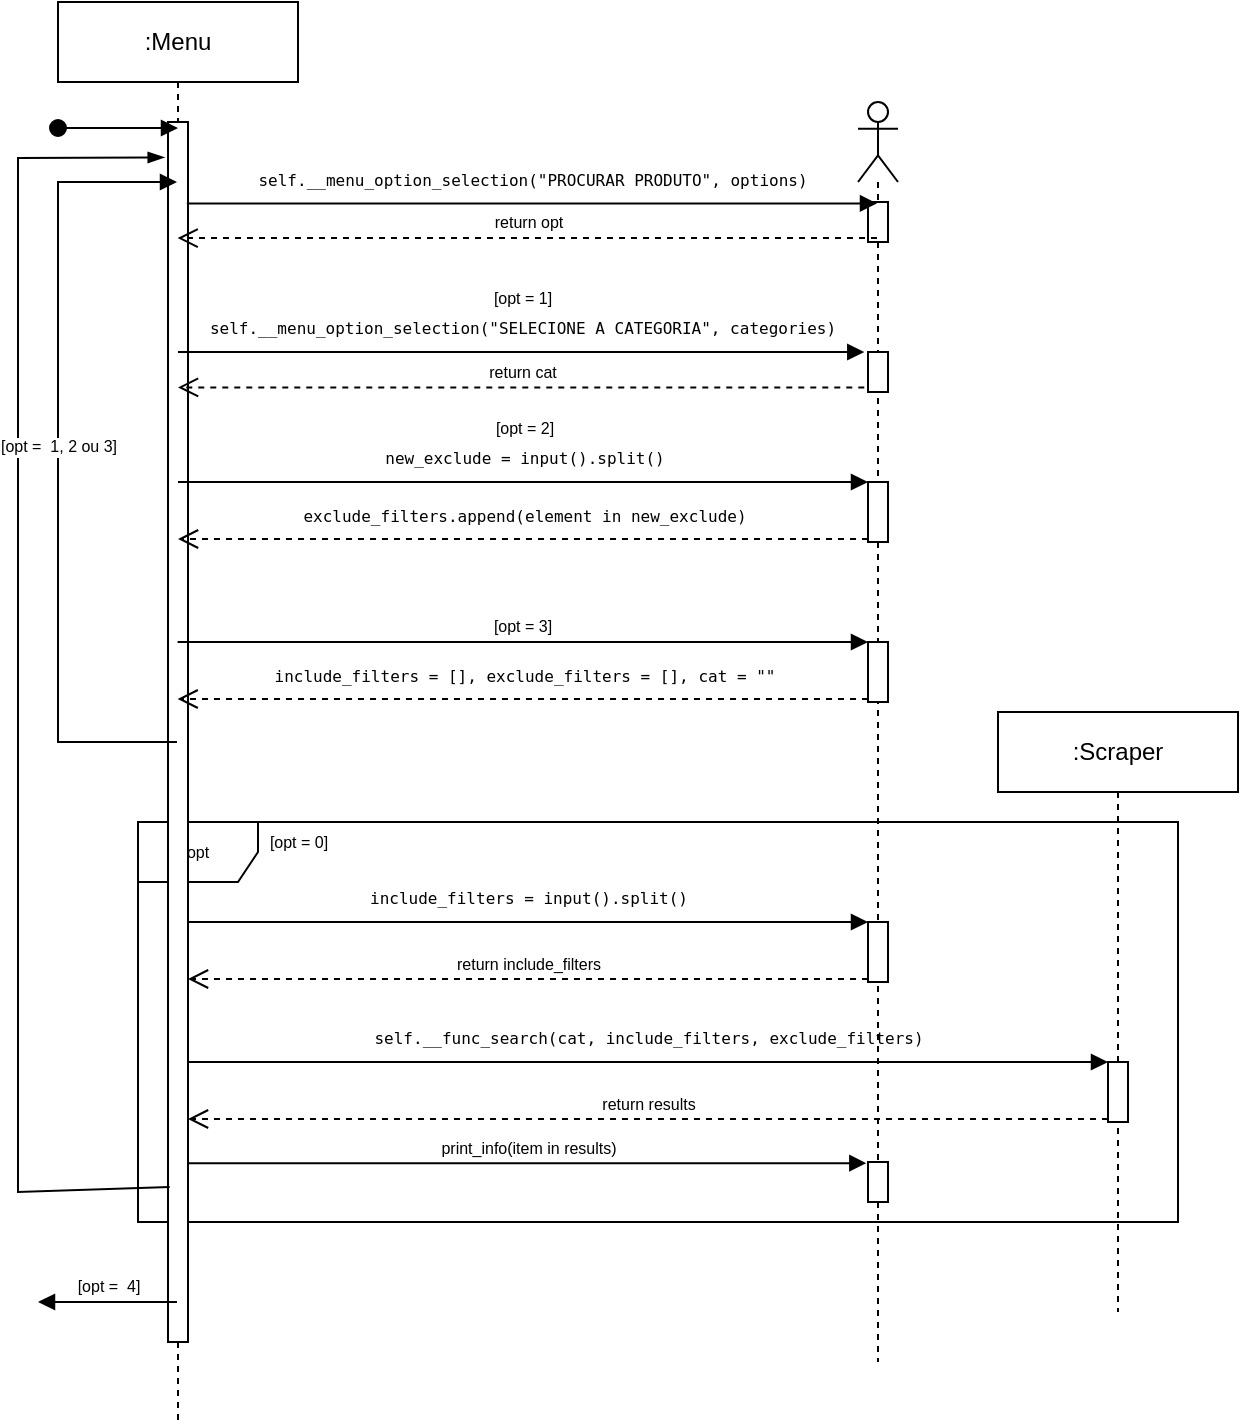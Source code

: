 <mxfile version="14.5.10" type="device"><diagram id="FZy7dZ57Y1J3JLPbfmBN" name="Page-1"><mxGraphModel dx="695" dy="383" grid="1" gridSize="10" guides="1" tooltips="1" connect="1" arrows="1" fold="1" page="1" pageScale="1" pageWidth="850" pageHeight="1100" math="0" shadow="0"><root><mxCell id="0"/><mxCell id="1" parent="0"/><mxCell id="apAVVl5WVAn3azrF2pWh-38" value="opt" style="shape=umlFrame;whiteSpace=wrap;html=1;fontSize=8;fontColor=#000000;" vertex="1" parent="1"><mxGeometry x="80" y="450" width="520" height="200" as="geometry"/></mxCell><mxCell id="apAVVl5WVAn3azrF2pWh-1" value=":Menu" style="shape=umlLifeline;perimeter=lifelinePerimeter;whiteSpace=wrap;html=1;container=1;collapsible=0;recursiveResize=0;outlineConnect=0;" vertex="1" parent="1"><mxGeometry x="40" y="40" width="120" height="710" as="geometry"/></mxCell><mxCell id="apAVVl5WVAn3azrF2pWh-6" value="" style="html=1;points=[];perimeter=orthogonalPerimeter;" vertex="1" parent="apAVVl5WVAn3azrF2pWh-1"><mxGeometry x="55" y="60" width="10" height="610" as="geometry"/></mxCell><mxCell id="apAVVl5WVAn3azrF2pWh-48" value="" style="html=1;verticalAlign=bottom;endArrow=blockThin;labelBackgroundColor=none;fontSize=8;fontColor=#000000;exitX=0.083;exitY=0.873;exitDx=0;exitDy=0;exitPerimeter=0;rounded=0;endFill=1;entryX=-0.167;entryY=0.029;entryDx=0;entryDy=0;entryPerimeter=0;" edge="1" parent="apAVVl5WVAn3azrF2pWh-1" source="apAVVl5WVAn3azrF2pWh-6" target="apAVVl5WVAn3azrF2pWh-6"><mxGeometry width="80" relative="1" as="geometry"><mxPoint x="20" y="655" as="sourcePoint"/><mxPoint x="-20" y="90" as="targetPoint"/><Array as="points"><mxPoint x="-20" y="595"/><mxPoint x="-20" y="78"/></Array></mxGeometry></mxCell><mxCell id="apAVVl5WVAn3azrF2pWh-5" value=":Scraper" style="shape=umlLifeline;perimeter=lifelinePerimeter;whiteSpace=wrap;html=1;container=1;collapsible=0;recursiveResize=0;outlineConnect=0;" vertex="1" parent="1"><mxGeometry x="510" y="395" width="120" height="300" as="geometry"/></mxCell><mxCell id="apAVVl5WVAn3azrF2pWh-41" value="" style="html=1;points=[];perimeter=orthogonalPerimeter;fontSize=8;" vertex="1" parent="apAVVl5WVAn3azrF2pWh-5"><mxGeometry x="55" y="175" width="10" height="30" as="geometry"/></mxCell><mxCell id="apAVVl5WVAn3azrF2pWh-11" value="" style="shape=umlLifeline;participant=umlActor;perimeter=lifelinePerimeter;whiteSpace=wrap;html=1;container=1;collapsible=0;recursiveResize=0;verticalAlign=top;spacingTop=36;outlineConnect=0;" vertex="1" parent="1"><mxGeometry x="440" y="90" width="20" height="630" as="geometry"/></mxCell><mxCell id="apAVVl5WVAn3azrF2pWh-12" value="" style="html=1;points=[];perimeter=orthogonalPerimeter;" vertex="1" parent="apAVVl5WVAn3azrF2pWh-11"><mxGeometry x="5" y="50" width="10" height="20" as="geometry"/></mxCell><mxCell id="apAVVl5WVAn3azrF2pWh-21" value="" style="html=1;points=[];perimeter=orthogonalPerimeter;" vertex="1" parent="apAVVl5WVAn3azrF2pWh-11"><mxGeometry x="5" y="125" width="10" height="20" as="geometry"/></mxCell><mxCell id="apAVVl5WVAn3azrF2pWh-24" value="" style="html=1;points=[];perimeter=orthogonalPerimeter;fontSize=8;" vertex="1" parent="apAVVl5WVAn3azrF2pWh-11"><mxGeometry x="5" y="190" width="10" height="30" as="geometry"/></mxCell><mxCell id="apAVVl5WVAn3azrF2pWh-27" value="" style="html=1;points=[];perimeter=orthogonalPerimeter;fontSize=8;" vertex="1" parent="apAVVl5WVAn3azrF2pWh-11"><mxGeometry x="5" y="270" width="10" height="30" as="geometry"/></mxCell><mxCell id="apAVVl5WVAn3azrF2pWh-28" value="&lt;div&gt;&lt;br&gt;&lt;/div&gt;&lt;div&gt;[opt = 3]&lt;br&gt;&lt;/div&gt;" style="html=1;verticalAlign=bottom;endArrow=block;entryX=0;entryY=0;fontSize=8;labelBackgroundColor=#ffffff;" edge="1" parent="apAVVl5WVAn3azrF2pWh-11" target="apAVVl5WVAn3azrF2pWh-27"><mxGeometry relative="1" as="geometry"><mxPoint x="-340.19" y="270" as="sourcePoint"/></mxGeometry></mxCell><mxCell id="apAVVl5WVAn3azrF2pWh-29" value="&lt;div style=&quot;font-family: &amp;#34;droid sans mono&amp;#34; , &amp;#34;monospace&amp;#34; , monospace , &amp;#34;droid sans fallback&amp;#34; ; font-weight: normal ; font-size: 8px ; line-height: 19px&quot;&gt;&lt;div style=&quot;font-size: 8px&quot;&gt;&lt;span style=&quot;font-size: 8px&quot;&gt;include_filters = [], exclude_filters = [], cat = &lt;/span&gt;&lt;span style=&quot;font-size: 8px&quot;&gt;&quot;&quot;&lt;/span&gt;&lt;/div&gt;&lt;/div&gt;" style="html=1;verticalAlign=bottom;endArrow=open;dashed=1;endSize=8;exitX=0;exitY=0.95;fontSize=8;labelBackgroundColor=none;" edge="1" parent="apAVVl5WVAn3azrF2pWh-11" source="apAVVl5WVAn3azrF2pWh-27"><mxGeometry relative="1" as="geometry"><mxPoint x="-340.19" y="298.5" as="targetPoint"/></mxGeometry></mxCell><mxCell id="apAVVl5WVAn3azrF2pWh-35" value="" style="html=1;points=[];perimeter=orthogonalPerimeter;fontSize=8;" vertex="1" parent="apAVVl5WVAn3azrF2pWh-11"><mxGeometry x="5" y="410" width="10" height="30" as="geometry"/></mxCell><mxCell id="apAVVl5WVAn3azrF2pWh-13" value="&lt;div style=&quot;font-family: &amp;quot;droid sans mono&amp;quot;, &amp;quot;monospace&amp;quot;, monospace, &amp;quot;droid sans fallback&amp;quot;; font-weight: normal; line-height: 19px; font-size: 8px;&quot;&gt;&lt;div style=&quot;font-size: 8px;&quot;&gt;&lt;span style=&quot;background-color: rgb(255, 255, 255); font-size: 8px;&quot;&gt;&lt;font style=&quot;font-size: 8px;&quot;&gt;self.__menu_option_selection(&quot;PROCURAR PRODUTO&quot;, options)&lt;/font&gt;&lt;/span&gt;&lt;/div&gt;&lt;/div&gt;" style="html=1;verticalAlign=bottom;endArrow=block;fontSize=8;exitX=0.943;exitY=0.251;exitDx=0;exitDy=0;exitPerimeter=0;" edge="1" parent="1" target="apAVVl5WVAn3azrF2pWh-11"><mxGeometry width="80" relative="1" as="geometry"><mxPoint x="104.43" y="140.71" as="sourcePoint"/><mxPoint x="414.5" y="140.71" as="targetPoint"/></mxGeometry></mxCell><mxCell id="apAVVl5WVAn3azrF2pWh-15" value="return opt" style="html=1;verticalAlign=bottom;endArrow=open;dashed=1;endSize=8;fontSize=8;" edge="1" parent="1" source="apAVVl5WVAn3azrF2pWh-11"><mxGeometry relative="1" as="geometry"><mxPoint x="409.67" y="158.04" as="sourcePoint"/><mxPoint x="99.81" y="158.04" as="targetPoint"/></mxGeometry></mxCell><mxCell id="apAVVl5WVAn3azrF2pWh-18" value="" style="html=1;verticalAlign=bottom;startArrow=oval;startFill=1;endArrow=block;startSize=8;fontSize=8;" edge="1" parent="1"><mxGeometry x="0.333" y="10" width="60" relative="1" as="geometry"><mxPoint x="40" y="103" as="sourcePoint"/><mxPoint x="100" y="103" as="targetPoint"/><mxPoint as="offset"/></mxGeometry></mxCell><mxCell id="apAVVl5WVAn3azrF2pWh-19" value="[opt =&amp;nbsp; 1, 2 ou 3]" style="html=1;verticalAlign=bottom;endArrow=block;fontSize=8;rounded=0;" edge="1" parent="1" target="apAVVl5WVAn3azrF2pWh-1"><mxGeometry width="80" relative="1" as="geometry"><mxPoint x="99.5" y="410" as="sourcePoint"/><mxPoint x="30" y="190" as="targetPoint"/><Array as="points"><mxPoint x="40" y="410"/><mxPoint x="40" y="160"/><mxPoint x="40" y="130"/></Array></mxGeometry></mxCell><mxCell id="apAVVl5WVAn3azrF2pWh-22" value="&lt;div&gt;&lt;br&gt;&lt;/div&gt;&lt;div&gt;[opt = 1]&lt;br&gt;&lt;/div&gt;&lt;div style=&quot;font-family: &amp;#34;droid sans mono&amp;#34; , &amp;#34;monospace&amp;#34; , monospace , &amp;#34;droid sans fallback&amp;#34; ; font-weight: normal ; line-height: 19px&quot;&gt;&lt;div&gt;&lt;span style=&quot;background-color: rgb(255 , 255 , 255)&quot;&gt;self.__menu_option_selection(&quot;SELECIONE A CATEGORIA&quot;, categories)&lt;/span&gt;&lt;/div&gt;&lt;/div&gt;" style="html=1;verticalAlign=bottom;endArrow=block;fontSize=8;entryX=-0.186;entryY=0;entryDx=0;entryDy=0;entryPerimeter=0;" edge="1" parent="1" source="apAVVl5WVAn3azrF2pWh-1" target="apAVVl5WVAn3azrF2pWh-21"><mxGeometry width="80" relative="1" as="geometry"><mxPoint x="180" y="190" as="sourcePoint"/><mxPoint x="270" y="240" as="targetPoint"/></mxGeometry></mxCell><mxCell id="apAVVl5WVAn3azrF2pWh-23" value="return cat" style="html=1;verticalAlign=bottom;endArrow=open;dashed=1;endSize=8;fontSize=8;exitX=-0.186;exitY=0.886;exitDx=0;exitDy=0;exitPerimeter=0;" edge="1" parent="1" source="apAVVl5WVAn3azrF2pWh-21" target="apAVVl5WVAn3azrF2pWh-1"><mxGeometry relative="1" as="geometry"><mxPoint x="270" y="240" as="sourcePoint"/><mxPoint x="180" y="208" as="targetPoint"/></mxGeometry></mxCell><mxCell id="apAVVl5WVAn3azrF2pWh-25" value="&lt;div&gt;&lt;br&gt;&lt;/div&gt;&lt;div&gt;[opt = 2]&lt;br&gt;&lt;/div&gt;&lt;div style=&quot;font-family: &amp;#34;droid sans mono&amp;#34; , &amp;#34;monospace&amp;#34; , monospace , &amp;#34;droid sans fallback&amp;#34; ; font-weight: normal ; font-size: 8px ; line-height: 19px&quot;&gt;&lt;div style=&quot;font-size: 8px&quot;&gt;&lt;span style=&quot;font-size: 8px&quot;&gt;new_exclude = &lt;/span&gt;&lt;span style=&quot;font-size: 8px&quot;&gt;input&lt;/span&gt;&lt;span style=&quot;font-size: 8px&quot;&gt;().split()&lt;/span&gt;&lt;/div&gt;&lt;/div&gt;" style="html=1;verticalAlign=bottom;endArrow=block;entryX=0;entryY=0;fontSize=8;labelBackgroundColor=#ffffff;" edge="1" target="apAVVl5WVAn3azrF2pWh-24" parent="1" source="apAVVl5WVAn3azrF2pWh-1"><mxGeometry relative="1" as="geometry"><mxPoint x="220" y="300" as="sourcePoint"/></mxGeometry></mxCell><mxCell id="apAVVl5WVAn3azrF2pWh-26" value="&lt;div style=&quot;font-family: &amp;#34;droid sans mono&amp;#34; , &amp;#34;monospace&amp;#34; , monospace , &amp;#34;droid sans fallback&amp;#34; ; font-weight: normal ; font-size: 14px ; line-height: 19px&quot;&gt;&lt;div&gt;&lt;span style=&quot;font-size: 8px&quot;&gt;exclude_filters.append(element in new_exclude)&lt;/span&gt;&lt;/div&gt;&lt;/div&gt;" style="html=1;verticalAlign=bottom;endArrow=open;dashed=1;endSize=8;exitX=0;exitY=0.95;fontSize=8;labelBackgroundColor=none;" edge="1" source="apAVVl5WVAn3azrF2pWh-24" parent="1" target="apAVVl5WVAn3azrF2pWh-1"><mxGeometry relative="1" as="geometry"><mxPoint x="210" y="340" as="targetPoint"/></mxGeometry></mxCell><mxCell id="apAVVl5WVAn3azrF2pWh-30" value="[opt =&amp;nbsp; 4]" style="html=1;verticalAlign=bottom;endArrow=block;fontSize=8;" edge="1" parent="1"><mxGeometry width="80" relative="1" as="geometry"><mxPoint x="99.5" y="690" as="sourcePoint"/><mxPoint x="30" y="690" as="targetPoint"/><Array as="points"><mxPoint x="70" y="690"/></Array></mxGeometry></mxCell><mxCell id="apAVVl5WVAn3azrF2pWh-36" value="&lt;div style=&quot;font-size: 8px&quot;&gt;&lt;div style=&quot;font-family: &amp;#34;droid sans mono&amp;#34; , &amp;#34;monospace&amp;#34; , monospace , &amp;#34;droid sans fallback&amp;#34; ; font-weight: normal ; font-size: 8px ; line-height: 19px&quot;&gt;&lt;div style=&quot;font-size: 8px&quot;&gt;&lt;span style=&quot;font-size: 8px&quot;&gt;include_filters&lt;/span&gt;&lt;span style=&quot;font-size: 8px&quot;&gt; = &lt;/span&gt;&lt;span style=&quot;font-size: 8px&quot;&gt;input&lt;/span&gt;&lt;span style=&quot;font-size: 8px&quot;&gt;().split()&lt;/span&gt;&lt;/div&gt;&lt;/div&gt;&lt;/div&gt;" style="html=1;verticalAlign=bottom;endArrow=block;entryX=0;entryY=0;fontSize=8;labelBackgroundColor=#ffffff;" edge="1" parent="1" target="apAVVl5WVAn3azrF2pWh-35" source="apAVVl5WVAn3azrF2pWh-6"><mxGeometry relative="1" as="geometry"><mxPoint x="480" y="515" as="sourcePoint"/></mxGeometry></mxCell><mxCell id="apAVVl5WVAn3azrF2pWh-37" value="return include_filters" style="html=1;verticalAlign=bottom;endArrow=open;dashed=1;endSize=8;exitX=0;exitY=0.95;fontSize=8;labelBackgroundColor=none;" edge="1" parent="1" source="apAVVl5WVAn3azrF2pWh-35" target="apAVVl5WVAn3azrF2pWh-6"><mxGeometry relative="1" as="geometry"><mxPoint x="470" y="580" as="targetPoint"/></mxGeometry></mxCell><mxCell id="apAVVl5WVAn3azrF2pWh-40" value="[opt = 0]" style="text;html=1;align=center;verticalAlign=middle;resizable=0;points=[];autosize=1;strokeColor=none;fontSize=8;fontColor=#000000;" vertex="1" parent="1"><mxGeometry x="140" y="450" width="40" height="20" as="geometry"/></mxCell><mxCell id="apAVVl5WVAn3azrF2pWh-42" value="&lt;div style=&quot;font-family: &amp;quot;droid sans mono&amp;quot;, &amp;quot;monospace&amp;quot;, monospace, &amp;quot;droid sans fallback&amp;quot;; font-weight: normal; font-size: 8px; line-height: 19px;&quot;&gt;&lt;div style=&quot;font-size: 8px;&quot;&gt;&lt;span style=&quot;font-size: 8px;&quot;&gt;self&lt;/span&gt;&lt;span style=&quot;font-size: 8px;&quot;&gt;.__func_search(cat, include_filters, exclude_filters)&lt;/span&gt;&lt;/div&gt;&lt;/div&gt;" style="html=1;verticalAlign=bottom;endArrow=block;entryX=0;entryY=0;fontSize=8;labelBackgroundColor=none;" edge="1" parent="1" target="apAVVl5WVAn3azrF2pWh-41" source="apAVVl5WVAn3azrF2pWh-6"><mxGeometry relative="1" as="geometry"><mxPoint x="670" y="480" as="sourcePoint"/></mxGeometry></mxCell><mxCell id="apAVVl5WVAn3azrF2pWh-43" value="return results" style="html=1;verticalAlign=bottom;endArrow=open;dashed=1;endSize=8;exitX=0;exitY=0.95;fontSize=8;labelBackgroundColor=none;" edge="1" parent="1" source="apAVVl5WVAn3azrF2pWh-41" target="apAVVl5WVAn3azrF2pWh-6"><mxGeometry relative="1" as="geometry"><mxPoint x="690" y="640" as="targetPoint"/></mxGeometry></mxCell><mxCell id="apAVVl5WVAn3azrF2pWh-45" value="" style="html=1;points=[];perimeter=orthogonalPerimeter;fontSize=8;fontColor=#000000;" vertex="1" parent="1"><mxGeometry x="445" y="620" width="10" height="20" as="geometry"/></mxCell><mxCell id="apAVVl5WVAn3azrF2pWh-46" value="print_info(item in results)" style="html=1;verticalAlign=bottom;endArrow=block;labelBackgroundColor=none;fontSize=8;fontColor=#000000;entryX=-0.083;entryY=0.029;entryDx=0;entryDy=0;entryPerimeter=0;" edge="1" parent="1" source="apAVVl5WVAn3azrF2pWh-6" target="apAVVl5WVAn3azrF2pWh-45"><mxGeometry width="80" relative="1" as="geometry"><mxPoint x="200" y="695" as="sourcePoint"/><mxPoint x="280" y="695" as="targetPoint"/></mxGeometry></mxCell></root></mxGraphModel></diagram></mxfile>